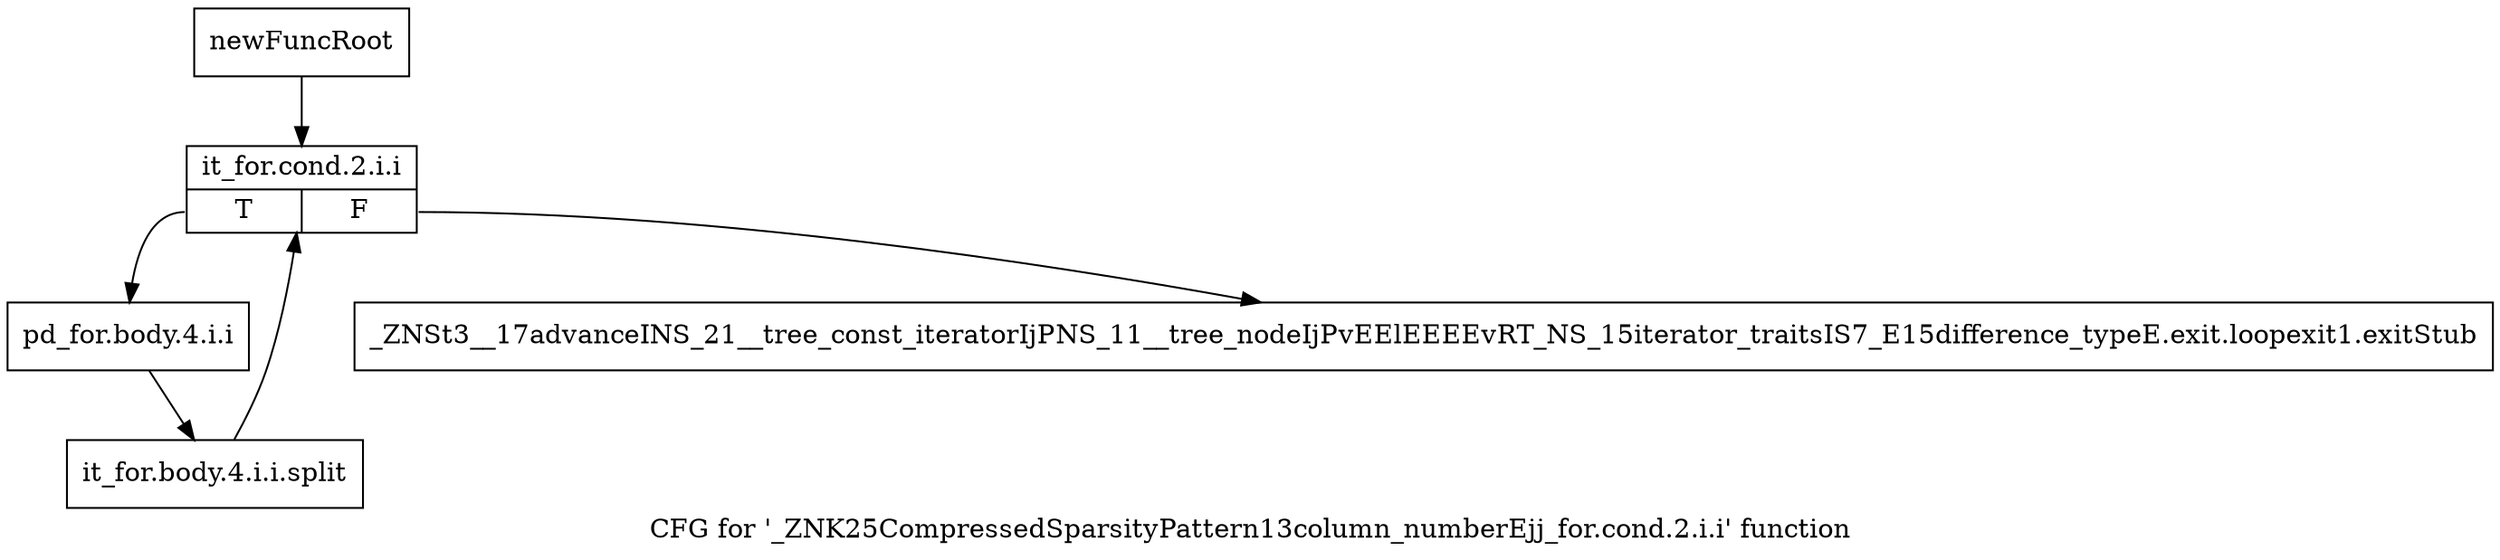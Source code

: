 digraph "CFG for '_ZNK25CompressedSparsityPattern13column_numberEjj_for.cond.2.i.i' function" {
	label="CFG for '_ZNK25CompressedSparsityPattern13column_numberEjj_for.cond.2.i.i' function";

	Node0x8b46230 [shape=record,label="{newFuncRoot}"];
	Node0x8b46230 -> Node0x8b462d0;
	Node0x8b46280 [shape=record,label="{_ZNSt3__17advanceINS_21__tree_const_iteratorIjPNS_11__tree_nodeIjPvEElEEEEvRT_NS_15iterator_traitsIS7_E15difference_typeE.exit.loopexit1.exitStub}"];
	Node0x8b462d0 [shape=record,label="{it_for.cond.2.i.i|{<s0>T|<s1>F}}"];
	Node0x8b462d0:s0 -> Node0x8b46320;
	Node0x8b462d0:s1 -> Node0x8b46280;
	Node0x8b46320 [shape=record,label="{pd_for.body.4.i.i}"];
	Node0x8b46320 -> Node0xb76bc90;
	Node0xb76bc90 [shape=record,label="{it_for.body.4.i.i.split}"];
	Node0xb76bc90 -> Node0x8b462d0;
}
